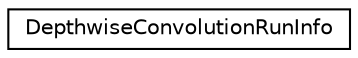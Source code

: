 digraph "Graphical Class Hierarchy"
{
 // LATEX_PDF_SIZE
  edge [fontname="Helvetica",fontsize="10",labelfontname="Helvetica",labelfontsize="10"];
  node [fontname="Helvetica",fontsize="10",shape=record];
  rankdir="LR";
  Node0 [label="DepthwiseConvolutionRunInfo",height=0.2,width=0.4,color="black", fillcolor="white", style="filled",URL="$structarm__compute_1_1cpu_1_1_depthwise_convolution_run_info.xhtml",tooltip=" "];
}
